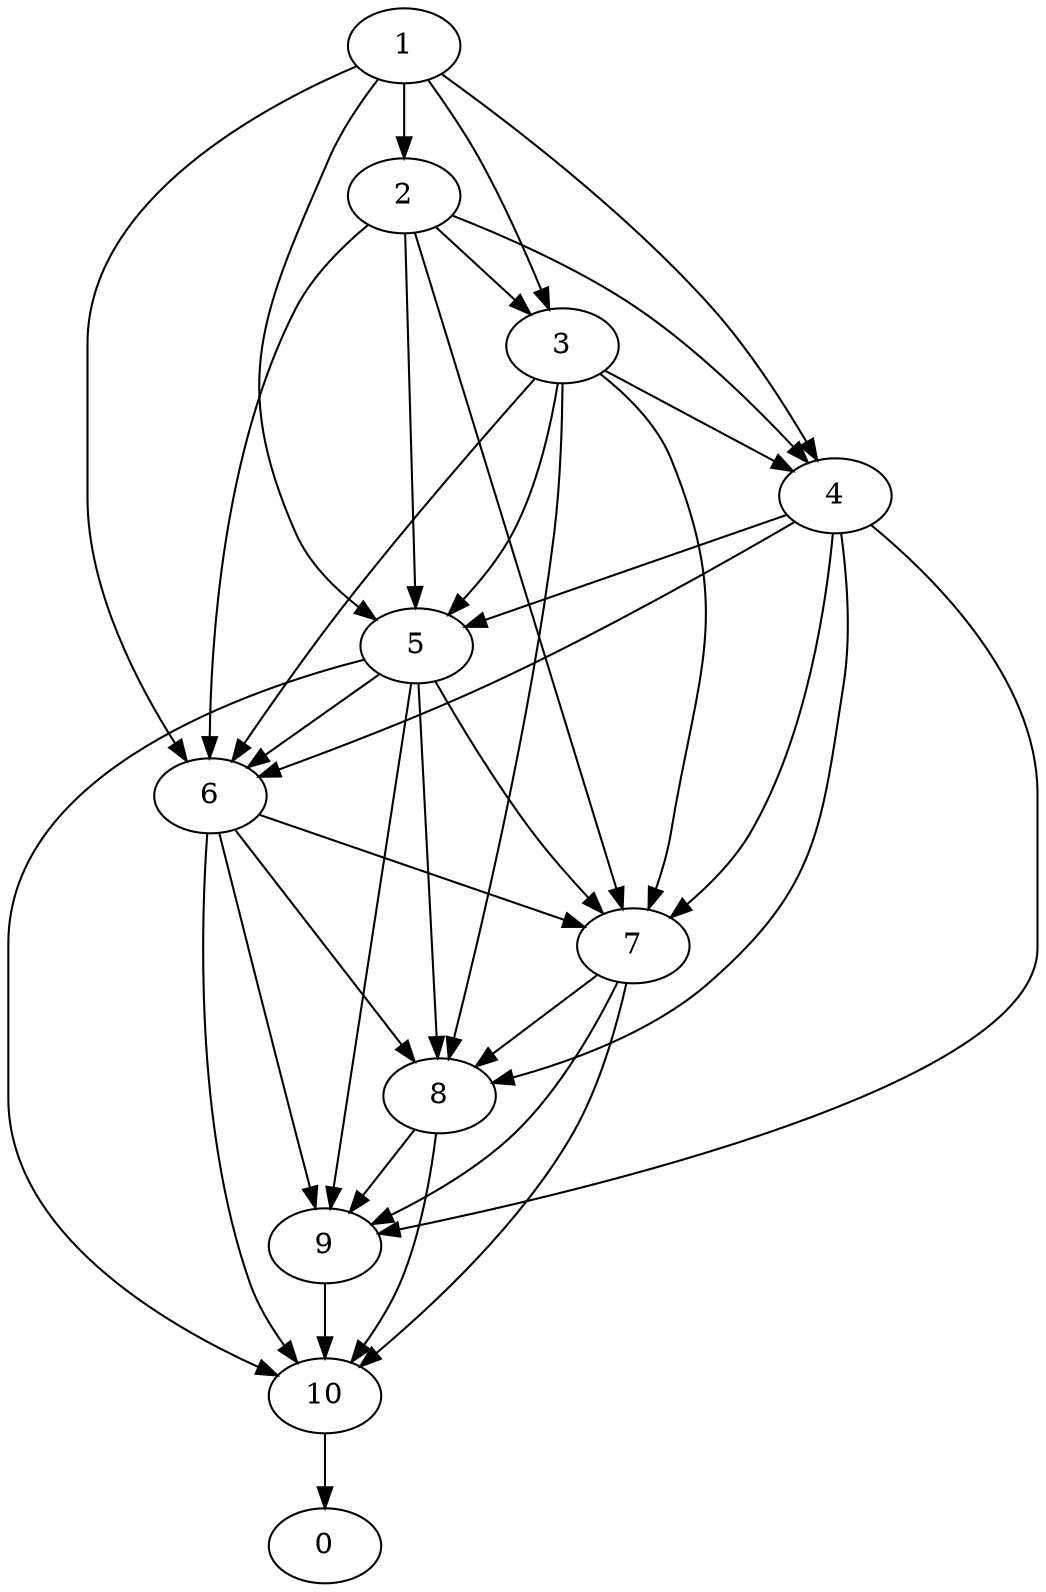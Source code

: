 digraph G {
1->2
1->3
1->4
1->5
1->6
2->3
2->4
2->5
2->6
2->7
3->4
3->5
3->6
3->7
3->8
4->5
4->6
4->7
4->8
4->9
5->6
5->7
5->8
5->9
5->10
6->7
6->8
6->9
6->10
7->8
7->9
7->10
8->9
8->10
9->10
10->0
}
